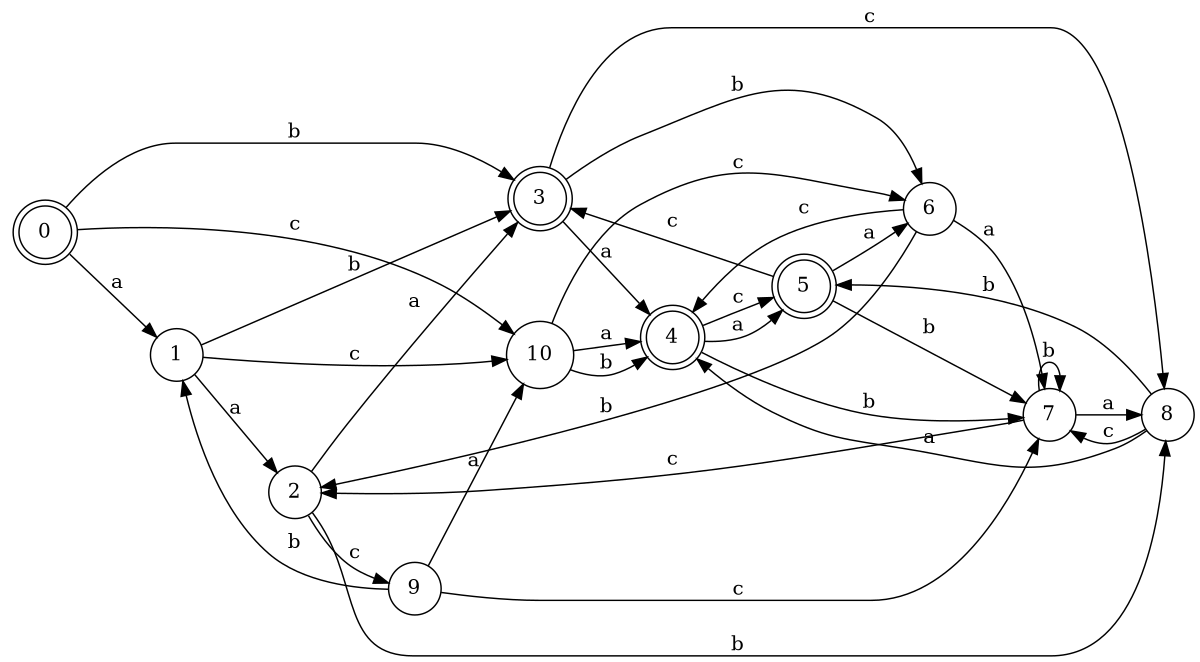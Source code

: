 digraph n9_7 {
__start0 [label="" shape="none"];

rankdir=LR;
size="8,5";

s0 [style="rounded,filled", color="black", fillcolor="white" shape="doublecircle", label="0"];
s1 [style="filled", color="black", fillcolor="white" shape="circle", label="1"];
s2 [style="filled", color="black", fillcolor="white" shape="circle", label="2"];
s3 [style="rounded,filled", color="black", fillcolor="white" shape="doublecircle", label="3"];
s4 [style="rounded,filled", color="black", fillcolor="white" shape="doublecircle", label="4"];
s5 [style="rounded,filled", color="black", fillcolor="white" shape="doublecircle", label="5"];
s6 [style="filled", color="black", fillcolor="white" shape="circle", label="6"];
s7 [style="filled", color="black", fillcolor="white" shape="circle", label="7"];
s8 [style="filled", color="black", fillcolor="white" shape="circle", label="8"];
s9 [style="filled", color="black", fillcolor="white" shape="circle", label="9"];
s10 [style="filled", color="black", fillcolor="white" shape="circle", label="10"];
s0 -> s1 [label="a"];
s0 -> s3 [label="b"];
s0 -> s10 [label="c"];
s1 -> s2 [label="a"];
s1 -> s3 [label="b"];
s1 -> s10 [label="c"];
s2 -> s3 [label="a"];
s2 -> s8 [label="b"];
s2 -> s9 [label="c"];
s3 -> s4 [label="a"];
s3 -> s6 [label="b"];
s3 -> s8 [label="c"];
s4 -> s5 [label="a"];
s4 -> s7 [label="b"];
s4 -> s5 [label="c"];
s5 -> s6 [label="a"];
s5 -> s7 [label="b"];
s5 -> s3 [label="c"];
s6 -> s7 [label="a"];
s6 -> s2 [label="b"];
s6 -> s4 [label="c"];
s7 -> s8 [label="a"];
s7 -> s7 [label="b"];
s7 -> s2 [label="c"];
s8 -> s4 [label="a"];
s8 -> s5 [label="b"];
s8 -> s7 [label="c"];
s9 -> s10 [label="a"];
s9 -> s1 [label="b"];
s9 -> s7 [label="c"];
s10 -> s4 [label="a"];
s10 -> s4 [label="b"];
s10 -> s6 [label="c"];

}